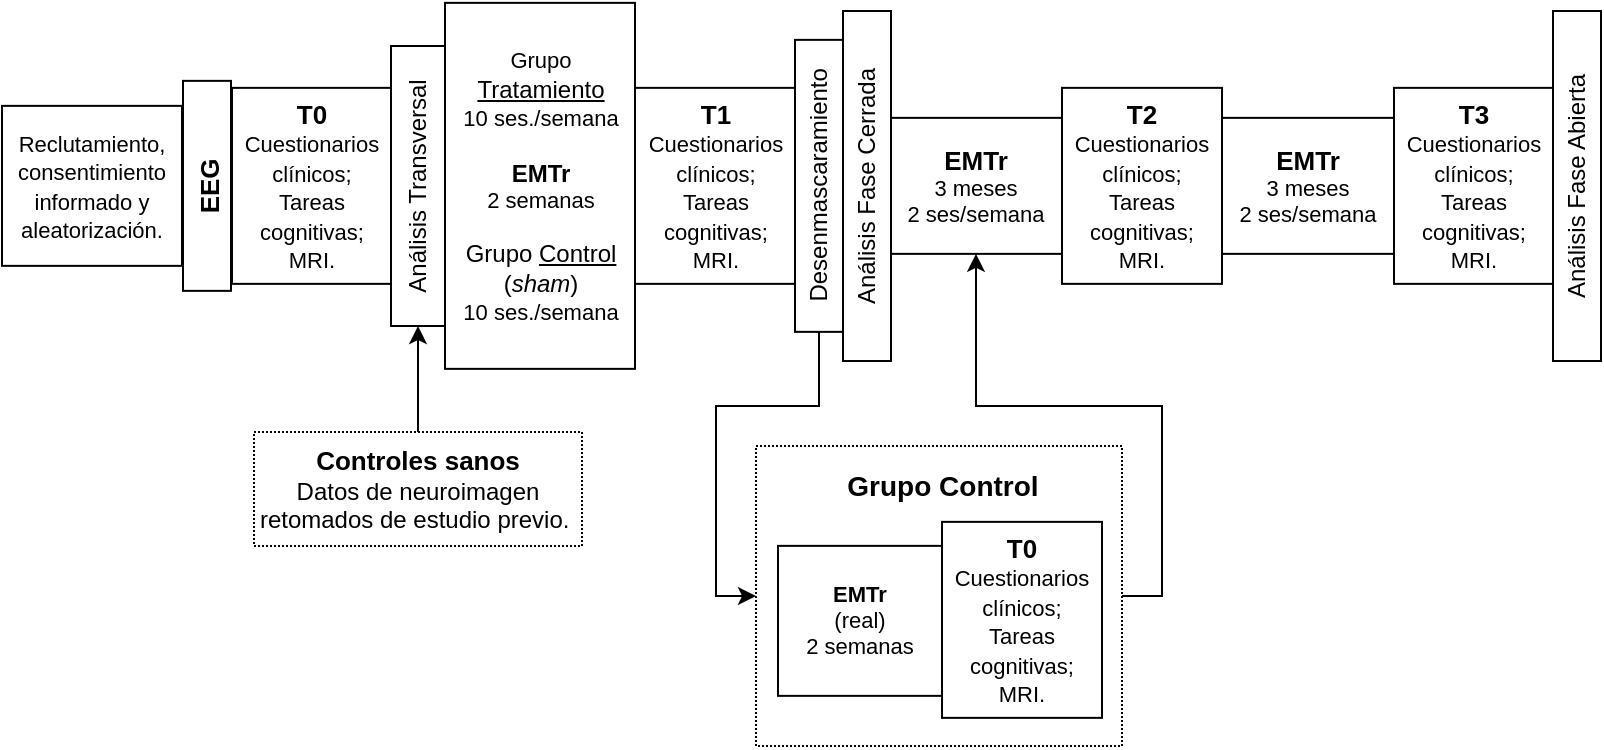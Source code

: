 <mxfile version="12.1.3" type="github" pages="1">
  <diagram id="X8QFbIyJNCcSeq-3zXTJ" name="Page-1">
    <mxGraphModel dx="805" dy="455" grid="1" gridSize="10" guides="1" tooltips="1" connect="1" arrows="1" fold="1" page="1" pageScale="1" pageWidth="850" pageHeight="1100" math="0" shadow="0">
      <root>
        <mxCell id="0"/>
        <mxCell id="1" parent="0"/>
        <mxCell id="HyLGZaf64-sT7RSGQJUq-17" style="edgeStyle=orthogonalEdgeStyle;rounded=0;orthogonalLoop=1;jettySize=auto;html=1;entryX=0.5;entryY=1;entryDx=0;entryDy=0;exitX=1;exitY=0.5;exitDx=0;exitDy=0;" edge="1" parent="1" source="rkIUl9ga3imvRnDAsCv6-20" target="rkIUl9ga3imvRnDAsCv6-18">
          <mxGeometry relative="1" as="geometry">
            <Array as="points">
              <mxPoint x="590" y="355"/>
              <mxPoint x="590" y="260"/>
              <mxPoint x="497" y="260"/>
            </Array>
          </mxGeometry>
        </mxCell>
        <mxCell id="rkIUl9ga3imvRnDAsCv6-20" value="" style="rounded=0;whiteSpace=wrap;html=1;dashed=1;dashPattern=1 1;rotation=0;" parent="1" vertex="1">
          <mxGeometry x="387" y="280" width="183" height="150" as="geometry"/>
        </mxCell>
        <mxCell id="rkIUl9ga3imvRnDAsCv6-1" value="&lt;font style=&quot;font-size: 11px&quot;&gt;Reclutamiento, &lt;br&gt;consentimiento informado y aleatorización.&lt;br&gt;&lt;/font&gt;" style="rounded=0;whiteSpace=wrap;html=1;rotation=0;" parent="1" vertex="1">
          <mxGeometry x="10" y="109.929" width="90" height="80" as="geometry"/>
        </mxCell>
        <mxCell id="rkIUl9ga3imvRnDAsCv6-4" value="&lt;h2&gt;&lt;font style=&quot;font-size: 13px&quot;&gt;EEG&lt;/font&gt;&lt;/h2&gt;" style="rounded=0;whiteSpace=wrap;html=1;rotation=-90;" parent="1" vertex="1">
          <mxGeometry x="60" y="137.929" width="105" height="24" as="geometry"/>
        </mxCell>
        <mxCell id="rkIUl9ga3imvRnDAsCv6-7" value="&lt;font style=&quot;font-size: 11px&quot;&gt;&lt;font style=&quot;font-size: 11px&quot;&gt;Grupo &lt;u style=&quot;font-size: 12px&quot;&gt;Tratamiento&lt;/u&gt;&lt;br&gt;&lt;font style=&quot;font-size: 11px&quot;&gt;10 ses./semana&lt;/font&gt;&lt;/font&gt;&lt;font style=&quot;font-size: 11px&quot;&gt;&lt;br&gt;&lt;/font&gt;&lt;/font&gt;&lt;div style=&quot;font-size: 11px&quot;&gt;&lt;font style=&quot;font-size: 11px&quot;&gt;&lt;br&gt;&lt;/font&gt;&lt;/div&gt;&lt;div style=&quot;font-size: 11px&quot;&gt;&lt;font style=&quot;font-size: 11px&quot;&gt;&lt;b style=&quot;font-size: 12px&quot;&gt;EMTr&lt;/b&gt;&lt;br&gt;&lt;font style=&quot;font-size: 11px&quot;&gt;2 semanas&lt;br&gt;&lt;/font&gt;&lt;/font&gt;&lt;/div&gt;&lt;div style=&quot;font-size: 11px&quot;&gt;&lt;font style=&quot;font-size: 11px&quot;&gt;&lt;br&gt;&lt;/font&gt;&lt;/div&gt;&lt;div&gt;&lt;font&gt;Grupo &lt;u style=&quot;font-size: 12px&quot;&gt;Control&lt;/u&gt;&lt;br&gt;(&lt;i style=&quot;font-size: 12px&quot;&gt;sham&lt;/i&gt;)&lt;br&gt;&lt;font style=&quot;font-size: 11px&quot;&gt;10 ses./semana&lt;/font&gt;&lt;br&gt;&lt;/font&gt;&lt;/div&gt;" style="rounded=0;whiteSpace=wrap;html=1;rotation=0;" parent="1" vertex="1">
          <mxGeometry x="231.5" y="58.429" width="95" height="183" as="geometry"/>
        </mxCell>
        <mxCell id="rkIUl9ga3imvRnDAsCv6-10" value="&lt;font&gt;&lt;b&gt;&lt;font style=&quot;font-size: 13px&quot;&gt;T0&lt;/font&gt;&lt;/b&gt;&lt;/font&gt;&lt;br&gt;&lt;font style=&quot;font-size: 11px&quot;&gt;Cuestionarios clínicos;&lt;br&gt;Tareas cognitivas;&lt;br&gt;MRI.&lt;/font&gt;" style="rounded=0;whiteSpace=wrap;html=1;rotation=0;" parent="1" vertex="1">
          <mxGeometry x="125" y="100.929" width="80" height="98" as="geometry"/>
        </mxCell>
        <mxCell id="HyLGZaf64-sT7RSGQJUq-15" style="edgeStyle=orthogonalEdgeStyle;rounded=0;orthogonalLoop=1;jettySize=auto;html=1;exitX=0;exitY=0.5;exitDx=0;exitDy=0;entryX=0;entryY=0.5;entryDx=0;entryDy=0;" edge="1" parent="1" source="rkIUl9ga3imvRnDAsCv6-15" target="rkIUl9ga3imvRnDAsCv6-20">
          <mxGeometry relative="1" as="geometry">
            <Array as="points">
              <mxPoint x="418" y="260"/>
              <mxPoint x="367" y="260"/>
              <mxPoint x="367" y="355"/>
            </Array>
          </mxGeometry>
        </mxCell>
        <mxCell id="rkIUl9ga3imvRnDAsCv6-15" value="&lt;div&gt;Desenmascaramiento&lt;/div&gt;" style="rounded=0;whiteSpace=wrap;html=1;rotation=-90;" parent="1" vertex="1">
          <mxGeometry x="345.5" y="137.929" width="146" height="24" as="geometry"/>
        </mxCell>
        <mxCell id="rkIUl9ga3imvRnDAsCv6-16" value="&lt;div style=&quot;font-size: 11px&quot;&gt;&lt;b&gt;EMTr&lt;br&gt;&lt;/b&gt;(real)&lt;br&gt;2 semanas&lt;/div&gt;" style="rounded=0;whiteSpace=wrap;html=1;rotation=0;" parent="1" vertex="1">
          <mxGeometry x="398" y="329.929" width="82" height="75" as="geometry"/>
        </mxCell>
        <mxCell id="rkIUl9ga3imvRnDAsCv6-18" value="&lt;font style=&quot;font-size: 13px&quot;&gt;&lt;font style=&quot;font-size: 13px&quot;&gt;&lt;b&gt;EMTr&lt;/b&gt;&lt;/font&gt;&lt;br&gt;&lt;/font&gt;&lt;div style=&quot;font-size: 11px&quot;&gt;&lt;font style=&quot;font-size: 11px&quot;&gt;3 meses&lt;br&gt;&lt;/font&gt;&lt;/div&gt;&lt;div style=&quot;font-size: 11px&quot;&gt;&lt;font style=&quot;font-size: 11px&quot;&gt;2 ses/semana&lt;br&gt;&lt;/font&gt;&lt;/div&gt;" style="rounded=0;whiteSpace=wrap;html=1;rotation=0;" parent="1" vertex="1">
          <mxGeometry x="454" y="115.929" width="86" height="68" as="geometry"/>
        </mxCell>
        <mxCell id="rkIUl9ga3imvRnDAsCv6-21" value="&lt;b&gt;&lt;font style=&quot;font-size: 14px&quot;&gt;Grupo Control&lt;/font&gt;&lt;/b&gt;" style="text;html=1;strokeColor=none;fillColor=none;align=center;verticalAlign=middle;whiteSpace=wrap;rounded=0;dashed=1;dashPattern=1 1;rotation=0;" parent="1" vertex="1">
          <mxGeometry x="397.5" y="289.929" width="165" height="20" as="geometry"/>
        </mxCell>
        <mxCell id="HyLGZaf64-sT7RSGQJUq-6" value="&lt;font&gt;&lt;b&gt;&lt;font style=&quot;font-size: 13px&quot;&gt;T1&lt;/font&gt;&lt;/b&gt;&lt;/font&gt;&lt;br&gt;&lt;font style=&quot;font-size: 11px&quot;&gt;Cuestionarios clínicos;&lt;br&gt;Tareas cognitivas;&lt;br&gt;MRI.&lt;/font&gt;" style="rounded=0;whiteSpace=wrap;html=1;rotation=0;" vertex="1" parent="1">
          <mxGeometry x="326.5" y="100.929" width="80" height="98" as="geometry"/>
        </mxCell>
        <mxCell id="HyLGZaf64-sT7RSGQJUq-7" value="&lt;font&gt;&lt;b&gt;&lt;font style=&quot;font-size: 13px&quot;&gt;T2&lt;/font&gt;&lt;/b&gt;&lt;/font&gt;&lt;br&gt;&lt;font style=&quot;font-size: 11px&quot;&gt;Cuestionarios clínicos;&lt;br&gt;Tareas cognitivas;&lt;br&gt;MRI.&lt;/font&gt;" style="rounded=0;whiteSpace=wrap;html=1;rotation=0;" vertex="1" parent="1">
          <mxGeometry x="540" y="100.929" width="80" height="98" as="geometry"/>
        </mxCell>
        <mxCell id="HyLGZaf64-sT7RSGQJUq-8" value="&lt;font style=&quot;font-size: 13px&quot;&gt;&lt;font style=&quot;font-size: 13px&quot;&gt;&lt;b&gt;EMTr&lt;/b&gt;&lt;/font&gt;&lt;br&gt;&lt;/font&gt;&lt;div style=&quot;font-size: 11px&quot;&gt;&lt;font style=&quot;font-size: 11px&quot;&gt;3 meses&lt;br&gt;&lt;/font&gt;&lt;/div&gt;&lt;div style=&quot;font-size: 11px&quot;&gt;&lt;font style=&quot;font-size: 11px&quot;&gt;2 ses/semana&lt;br&gt;&lt;/font&gt;&lt;/div&gt;" style="rounded=0;whiteSpace=wrap;html=1;rotation=0;" vertex="1" parent="1">
          <mxGeometry x="620" y="115.929" width="86" height="68" as="geometry"/>
        </mxCell>
        <mxCell id="HyLGZaf64-sT7RSGQJUq-10" value="&lt;font&gt;&lt;b&gt;&lt;font style=&quot;font-size: 13px&quot;&gt;T3&lt;/font&gt;&lt;/b&gt;&lt;/font&gt;&lt;br&gt;&lt;font style=&quot;font-size: 11px&quot;&gt;Cuestionarios clínicos;&lt;br&gt;Tareas cognitivas;&lt;br&gt;MRI.&lt;/font&gt;" style="rounded=0;whiteSpace=wrap;html=1;rotation=0;" vertex="1" parent="1">
          <mxGeometry x="706" y="100.929" width="80" height="98" as="geometry"/>
        </mxCell>
        <mxCell id="HyLGZaf64-sT7RSGQJUq-11" value="&lt;font&gt;&lt;b&gt;&lt;font style=&quot;font-size: 13px&quot;&gt;T0&lt;/font&gt;&lt;/b&gt;&lt;/font&gt;&lt;br&gt;&lt;font style=&quot;font-size: 11px&quot;&gt;Cuestionarios clínicos;&lt;br&gt;Tareas cognitivas;&lt;br&gt;MRI.&lt;/font&gt;" style="rounded=0;whiteSpace=wrap;html=1;rotation=0;" vertex="1" parent="1">
          <mxGeometry x="480" y="317.929" width="80" height="98" as="geometry"/>
        </mxCell>
        <mxCell id="HyLGZaf64-sT7RSGQJUq-12" value="&lt;div&gt;&lt;font style=&quot;font-size: 12px&quot;&gt;Análisis Fase Cerrada&lt;/font&gt;&lt;/div&gt;" style="rounded=0;whiteSpace=wrap;html=1;rotation=-90;" vertex="1" parent="1">
          <mxGeometry x="355" y="138" width="175" height="24" as="geometry"/>
        </mxCell>
        <mxCell id="HyLGZaf64-sT7RSGQJUq-13" value="&lt;div&gt;&lt;font style=&quot;font-size: 12px&quot;&gt;Análisis Transversal&lt;/font&gt;&lt;/div&gt;" style="rounded=0;whiteSpace=wrap;html=1;rotation=-90;" vertex="1" parent="1">
          <mxGeometry x="148" y="136.5" width="140" height="27" as="geometry"/>
        </mxCell>
        <mxCell id="HyLGZaf64-sT7RSGQJUq-14" value="&lt;div&gt;&lt;font style=&quot;font-size: 12px&quot;&gt;Análisis Fase Abierta&lt;/font&gt;&lt;/div&gt;" style="rounded=0;whiteSpace=wrap;html=1;rotation=-90;" vertex="1" parent="1">
          <mxGeometry x="710" y="138" width="175" height="24" as="geometry"/>
        </mxCell>
        <mxCell id="HyLGZaf64-sT7RSGQJUq-21" value="" style="edgeStyle=orthogonalEdgeStyle;rounded=0;orthogonalLoop=1;jettySize=auto;html=1;" edge="1" parent="1" source="HyLGZaf64-sT7RSGQJUq-18" target="HyLGZaf64-sT7RSGQJUq-13">
          <mxGeometry relative="1" as="geometry"/>
        </mxCell>
        <mxCell id="HyLGZaf64-sT7RSGQJUq-18" value="&lt;font style=&quot;font-size: 13px&quot;&gt;&lt;b&gt;Controles sanos &lt;br&gt;&lt;/b&gt;&lt;/font&gt;Datos de neuroimagen retomados de estudio previo.&amp;nbsp;" style="rounded=0;whiteSpace=wrap;html=1;dashed=1;dashPattern=1 1;rotation=0;" vertex="1" parent="1">
          <mxGeometry x="136" y="273" width="164" height="57" as="geometry"/>
        </mxCell>
      </root>
    </mxGraphModel>
  </diagram>
</mxfile>
